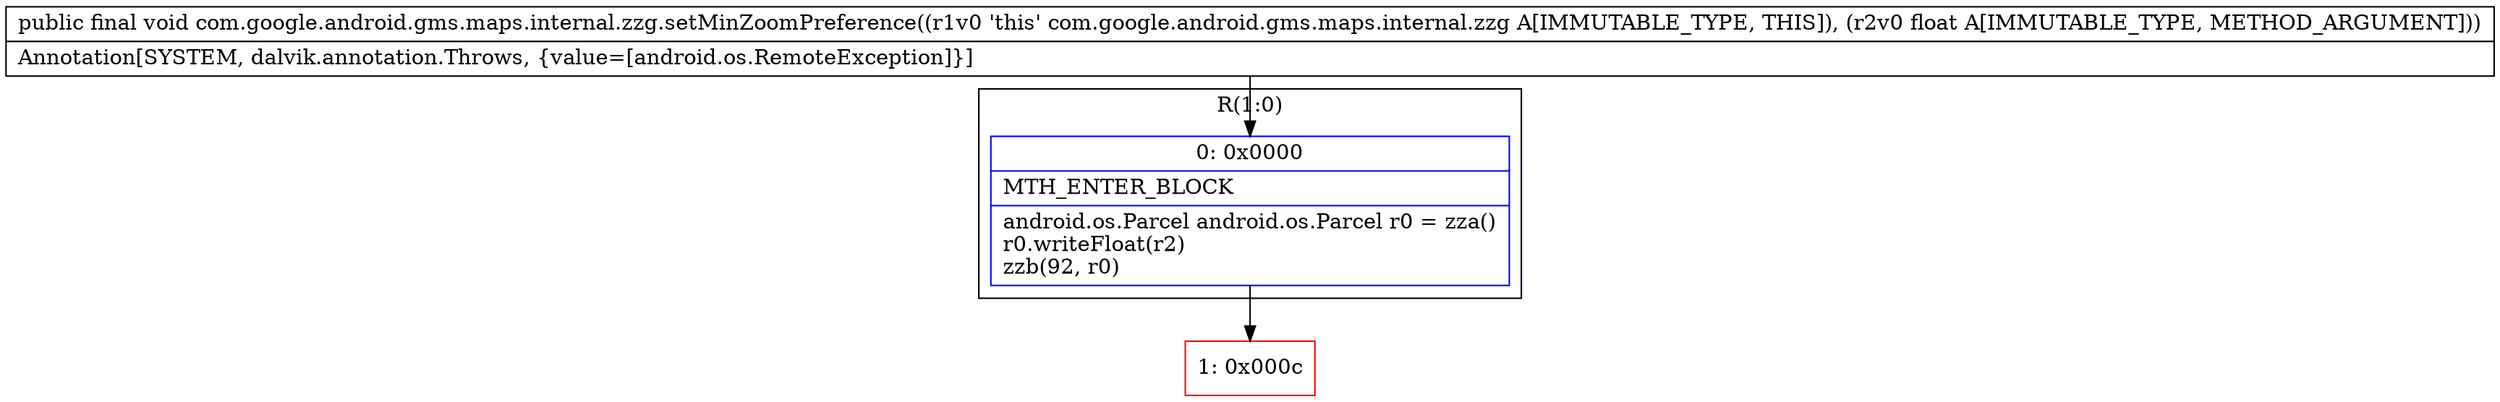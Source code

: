 digraph "CFG forcom.google.android.gms.maps.internal.zzg.setMinZoomPreference(F)V" {
subgraph cluster_Region_1721839717 {
label = "R(1:0)";
node [shape=record,color=blue];
Node_0 [shape=record,label="{0\:\ 0x0000|MTH_ENTER_BLOCK\l|android.os.Parcel android.os.Parcel r0 = zza()\lr0.writeFloat(r2)\lzzb(92, r0)\l}"];
}
Node_1 [shape=record,color=red,label="{1\:\ 0x000c}"];
MethodNode[shape=record,label="{public final void com.google.android.gms.maps.internal.zzg.setMinZoomPreference((r1v0 'this' com.google.android.gms.maps.internal.zzg A[IMMUTABLE_TYPE, THIS]), (r2v0 float A[IMMUTABLE_TYPE, METHOD_ARGUMENT]))  | Annotation[SYSTEM, dalvik.annotation.Throws, \{value=[android.os.RemoteException]\}]\l}"];
MethodNode -> Node_0;
Node_0 -> Node_1;
}

